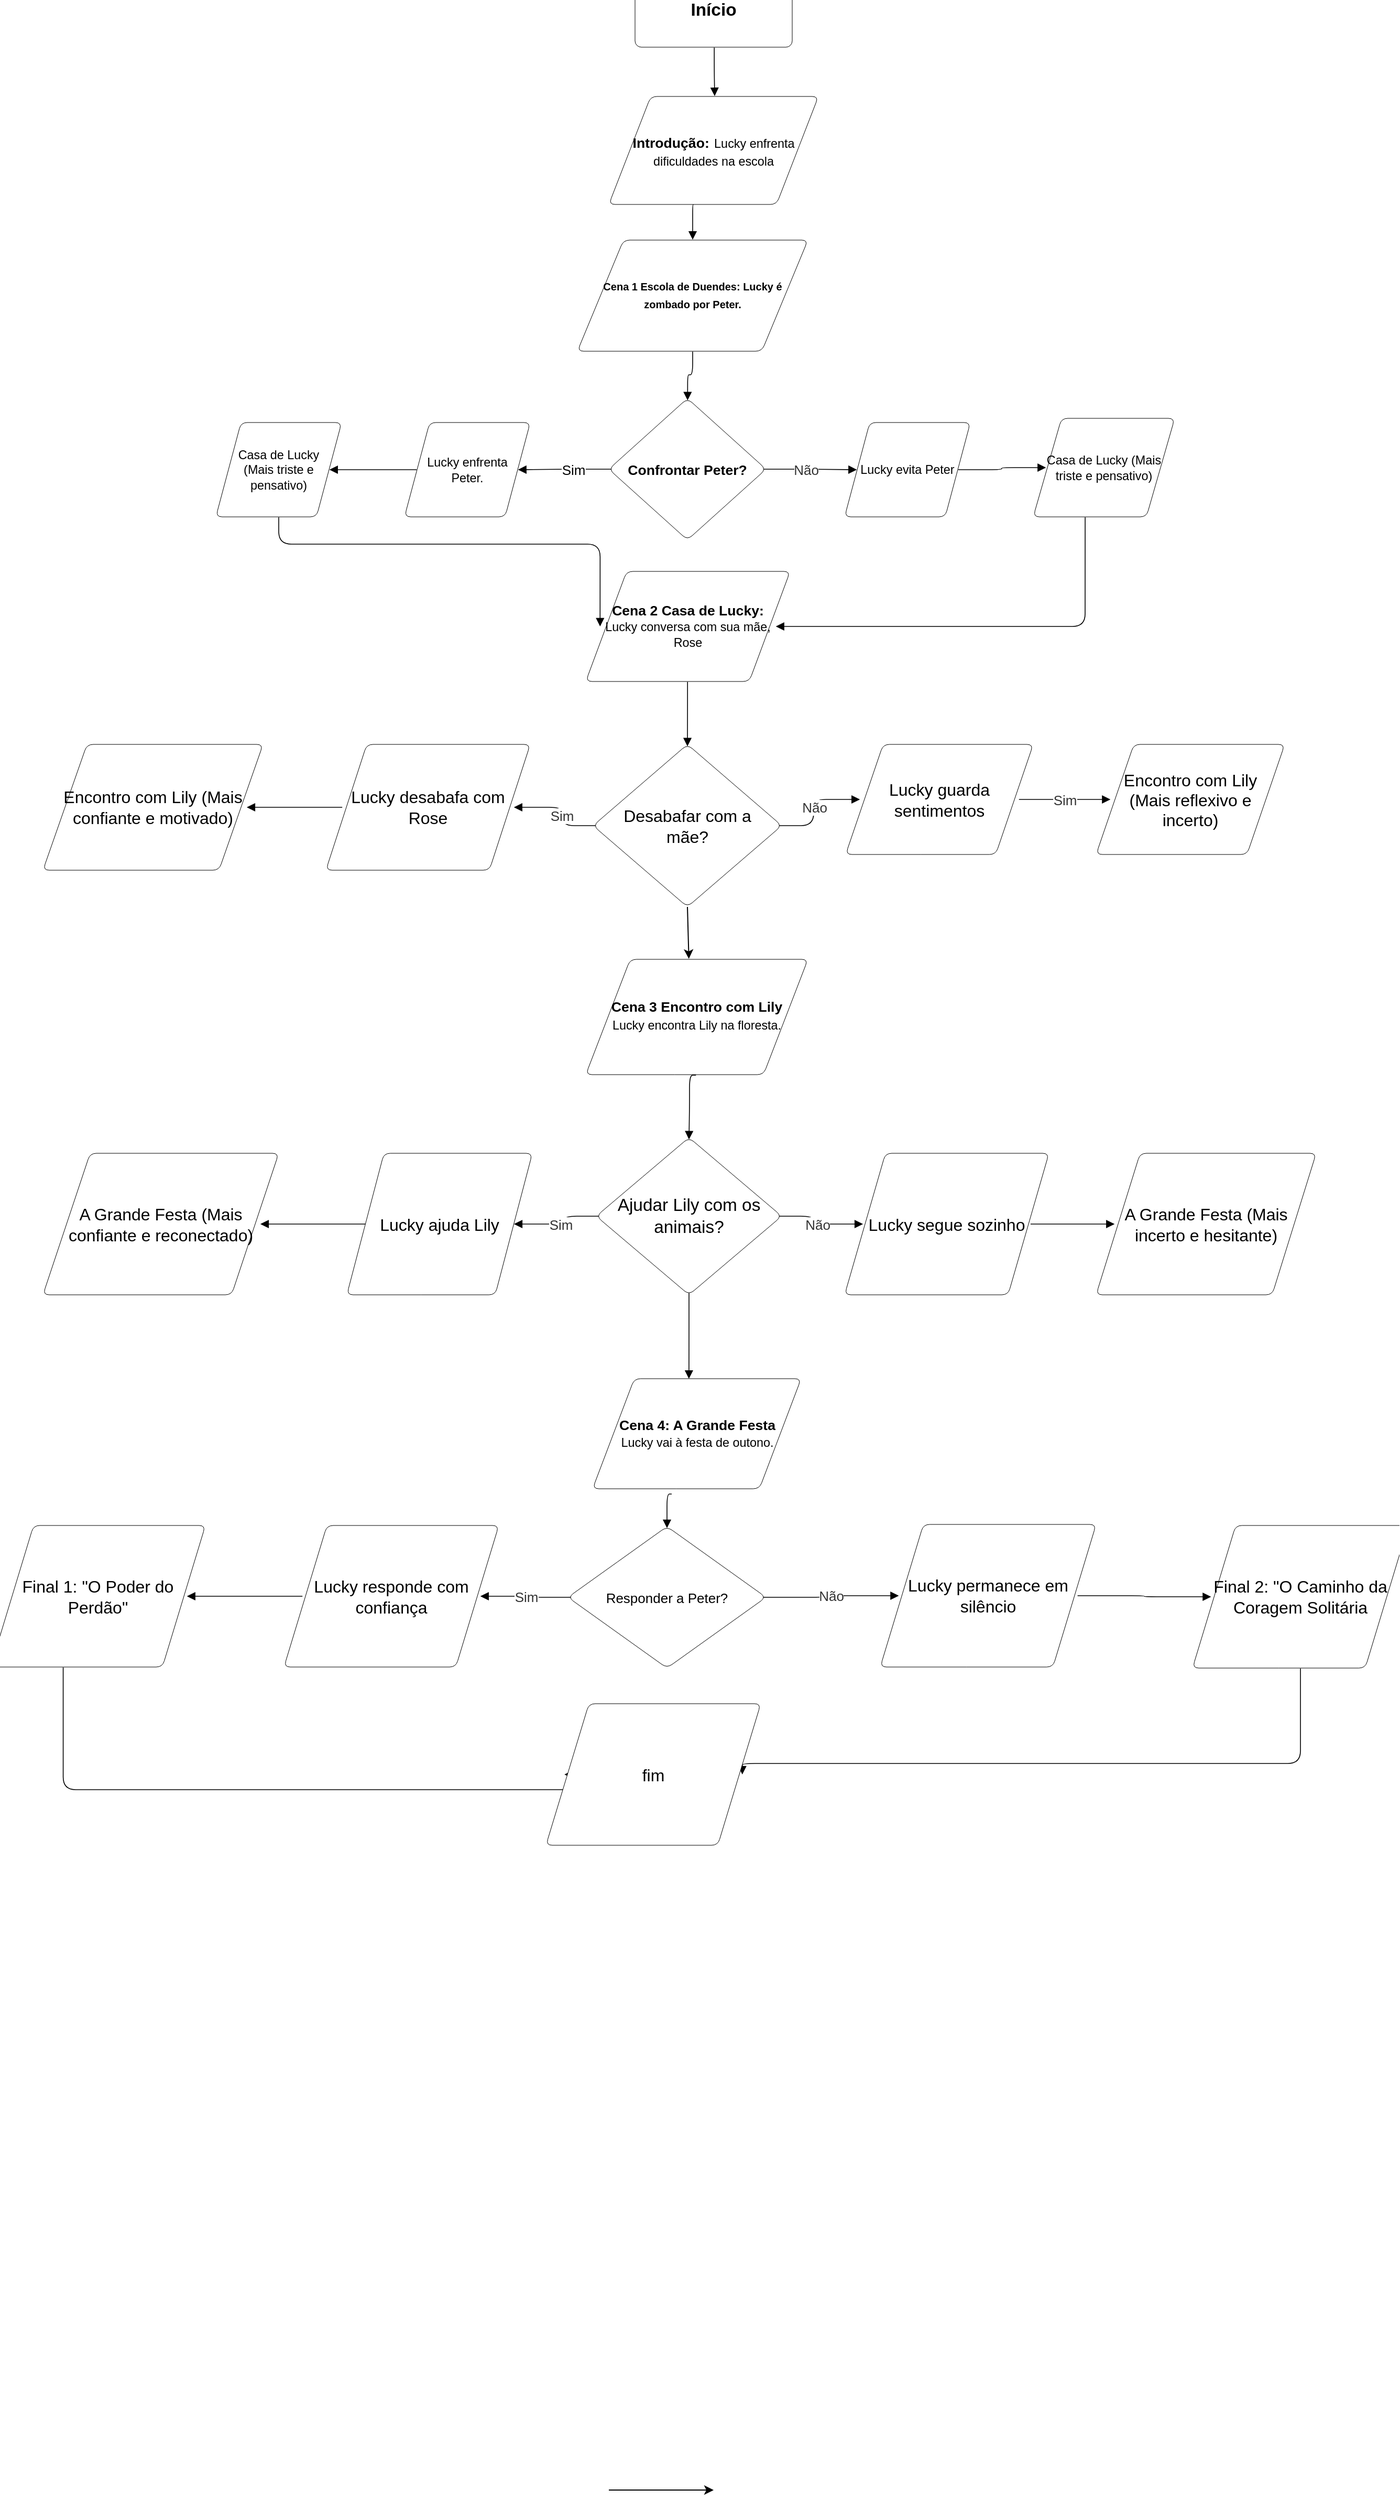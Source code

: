<mxfile version="24.7.17">
  <diagram name="Página-1" id="8E2fJ1K8sBP7UEY2rC10">
    <mxGraphModel dx="4247" dy="5057" grid="1" gridSize="10" guides="1" tooltips="1" connect="1" arrows="1" fold="1" page="1" pageScale="1" pageWidth="827" pageHeight="1169" math="0" shadow="0">
      <root>
        <mxCell id="0" />
        <mxCell id="1" parent="0" />
        <mxCell id="Kh2L771goqjkn-d217NF-56" value="" style="edgeStyle=none;orthogonalLoop=1;jettySize=auto;html=1;rounded=0;" parent="1" edge="1">
          <mxGeometry width="100" relative="1" as="geometry">
            <mxPoint x="270" as="sourcePoint" />
            <mxPoint x="370" as="targetPoint" />
            <Array as="points" />
          </mxGeometry>
        </mxCell>
        <mxCell id="Kh2L771goqjkn-d217NF-57" value="Confrontar Peter?" style="html=1;overflow=block;blockSpacing=1;whiteSpace=wrap;rhombus;fontSize=13.3;fontFamily=Helvetica;fontStyle=1;spacing=3.8;rounded=1;absoluteArcSize=1;arcSize=12;strokeWidth=NaN;lucidId=NB_qjtwegra6;" parent="1" vertex="1">
          <mxGeometry x="270" y="-1995" width="150" height="135" as="geometry" />
        </mxCell>
        <mxCell id="Kh2L771goqjkn-d217NF-58" value="" style="html=1;jettySize=18;whiteSpace=wrap;fontSize=13;fontFamily=Helvetica;strokeOpacity=100;strokeWidth=0.8;rounded=1;arcSize=20;edgeStyle=orthogonalEdgeStyle;startArrow=none;endArrow=block;endFill=1;entryX=0.5;entryY=-0.004;entryPerimeter=0;lucidId=BO_qRQaICLUb;" parent="1" target="Kh2L771goqjkn-d217NF-70" edge="1">
          <mxGeometry width="100" height="100" relative="1" as="geometry">
            <Array as="points">
              <mxPoint x="350" y="-2180" />
              <mxPoint x="350" y="-2162" />
            </Array>
            <mxPoint x="351" y="-2180" as="sourcePoint" />
          </mxGeometry>
        </mxCell>
        <mxCell id="Kh2L771goqjkn-d217NF-59" value="" style="html=1;jettySize=18;whiteSpace=wrap;fontSize=13;strokeOpacity=100;strokeWidth=0.8;rounded=1;arcSize=24;edgeStyle=orthogonalEdgeStyle;startArrow=none;endArrow=block;endFill=1;exitX=0.504;exitY=1.005;exitPerimeter=0;entryX=0.505;entryY=-0.004;entryPerimeter=0;lucidId=MeM~vQsefc6x;" parent="1" source="Kh2L771goqjkn-d217NF-60" target="Kh2L771goqjkn-d217NF-69" edge="1">
          <mxGeometry width="100" height="100" relative="1" as="geometry">
            <Array as="points" />
          </mxGeometry>
        </mxCell>
        <mxCell id="Kh2L771goqjkn-d217NF-60" value="Início" style="html=1;overflow=block;blockSpacing=1;whiteSpace=wrap;fontSize=16.7;fontStyle=1;align=center;spacing=3.8;rounded=1;absoluteArcSize=1;arcSize=12;strokeWidth=NaN;lucidId=biM~4hzzxAMI;" parent="1" vertex="1">
          <mxGeometry x="295" y="-2400" width="150" height="70" as="geometry" />
        </mxCell>
        <mxCell id="Kh2L771goqjkn-d217NF-61" value="" style="html=1;jettySize=18;whiteSpace=wrap;fontSize=13;fontColor=#333333;align=center;strokeOpacity=100;strokeWidth=0.8;rounded=1;arcSize=24;edgeStyle=orthogonalEdgeStyle;startArrow=none;endArrow=block;endFill=1;exitX=0.985;exitY=0.5;exitPerimeter=0;entryX=0.097;entryY=0.5;entryPerimeter=0;lucidId=NzM~akDY1.vK;" parent="1" source="Kh2L771goqjkn-d217NF-57" target="Kh2L771goqjkn-d217NF-72" edge="1">
          <mxGeometry width="100" height="100" relative="1" as="geometry">
            <Array as="points" />
          </mxGeometry>
        </mxCell>
        <mxCell id="Kh2L771goqjkn-d217NF-62" value="Não" style="text;html=1;resizable=0;labelBackgroundColor=default;align=center;verticalAlign=middle;fontColor=#333333;fontSize=13;" parent="Kh2L771goqjkn-d217NF-61" vertex="1">
          <mxGeometry x="-0.11" relative="1" as="geometry" />
        </mxCell>
        <mxCell id="Kh2L771goqjkn-d217NF-63" value="" style="html=1;jettySize=18;whiteSpace=wrap;fontSize=13;strokeOpacity=100;strokeWidth=0.8;rounded=1;arcSize=24;edgeStyle=orthogonalEdgeStyle;startArrow=none;endArrow=block;endFill=1;exitX=0.015;exitY=0.5;exitPerimeter=0;entryX=0.903;entryY=0.5;entryPerimeter=0;lucidId=OzM~hdWl20Rb;" parent="1" source="Kh2L771goqjkn-d217NF-57" target="Kh2L771goqjkn-d217NF-65" edge="1">
          <mxGeometry width="100" height="100" relative="1" as="geometry">
            <Array as="points" />
          </mxGeometry>
        </mxCell>
        <mxCell id="Kh2L771goqjkn-d217NF-64" value="Sim" style="text;html=1;resizable=0;labelBackgroundColor=default;align=center;verticalAlign=middle;fontSize=13;" parent="Kh2L771goqjkn-d217NF-63" vertex="1">
          <mxGeometry x="-0.168" relative="1" as="geometry" />
        </mxCell>
        <mxCell id="Kh2L771goqjkn-d217NF-65" value="Lucky enfrenta Peter." style="html=1;overflow=block;blockSpacing=1;whiteSpace=wrap;shape=parallelogram;perimeter=parallelogramPerimeter;anchorPointDirection=0;fontSize=11.7;align=center;spacing=9;rounded=1;absoluteArcSize=1;arcSize=12;strokeWidth=NaN;lucidId=zHM~WPtFVIfd;" parent="1" vertex="1">
          <mxGeometry x="75" y="-1972" width="120" height="90" as="geometry" />
        </mxCell>
        <mxCell id="Kh2L771goqjkn-d217NF-66" value="&lt;div style=&quot;display: flex; justify-content: center; text-align: center; align-items: baseline; font-size: 0; line-height: 1.25;margin-top: -2px;&quot;&gt;&lt;span&gt;&lt;span style=&quot;font-size:13.3px;color:#000000;font-weight: bold;&quot;&gt;Cena 2 Casa de Lucky:&lt;/span&gt;&lt;span style=&quot;font-size:13.3px;font-weight: bold;&quot;&gt; &lt;/span&gt;&lt;span style=&quot;font-size:11.7px;&quot;&gt;Lucky conversa com sua mãe, Rose&lt;/span&gt;&lt;/span&gt;&lt;/div&gt;" style="html=1;overflow=block;blockSpacing=1;whiteSpace=wrap;shape=parallelogram;perimeter=parallelogramPerimeter;anchorPointDirection=0;fontSize=13;spacing=9;rounded=1;absoluteArcSize=1;arcSize=12;strokeWidth=NaN;lucidId=0HM~-6kfnYHx;" parent="1" vertex="1">
          <mxGeometry x="248" y="-1830" width="195" height="105" as="geometry" />
        </mxCell>
        <mxCell id="Kh2L771goqjkn-d217NF-67" value="" style="html=1;jettySize=18;whiteSpace=wrap;fontSize=13;strokeOpacity=100;strokeWidth=0.8;rounded=1;arcSize=24;edgeStyle=orthogonalEdgeStyle;startArrow=none;endArrow=block;endFill=1;exitX=0.367;exitY=1.004;exitPerimeter=0;entryX=0.93;entryY=0.5;entryPerimeter=0;lucidId=IJM~.AWE~K63;" parent="1" source="Kh2L771goqjkn-d217NF-74" target="Kh2L771goqjkn-d217NF-66" edge="1">
          <mxGeometry width="100" height="100" relative="1" as="geometry">
            <Array as="points">
              <mxPoint x="724" y="-1777" />
            </Array>
          </mxGeometry>
        </mxCell>
        <mxCell id="Kh2L771goqjkn-d217NF-68" value="" style="html=1;jettySize=18;whiteSpace=wrap;fontSize=13;strokeOpacity=100;strokeWidth=0.8;rounded=1;arcSize=24;edgeStyle=orthogonalEdgeStyle;startArrow=none;endArrow=block;endFill=1;exitX=0.5;exitY=1.004;exitPerimeter=0;entryX=0.07;entryY=0.5;entryPerimeter=0;lucidId=2JM~liu9rWu~;" parent="1" source="Kh2L771goqjkn-d217NF-76" target="Kh2L771goqjkn-d217NF-66" edge="1">
          <mxGeometry width="100" height="100" relative="1" as="geometry">
            <Array as="points" />
          </mxGeometry>
        </mxCell>
        <mxCell id="Kh2L771goqjkn-d217NF-69" value="&lt;div style=&quot;display: flex; justify-content: center; text-align: center; align-items: baseline; font-size: 0; line-height: 1.25;margin-top: -2px;&quot;&gt;&lt;span&gt;&lt;span style=&quot;font-size:13.3px;font-weight: bold;&quot;&gt;Introdução:&lt;/span&gt;&lt;span style=&quot;font-size:16.7px;font-weight: bold;&quot;&gt; &lt;/span&gt;&lt;span style=&quot;font-size:11.7px;&quot;&gt;&lt;span style=&quot;font-size:11.7px;&quot;&gt;L&lt;/span&gt;&lt;span style=&quot;font-size:11.7px;color:#000000;&quot;&gt;u&lt;/span&gt;cky enfrenta dificuldades na escola&lt;/span&gt;&lt;/span&gt;&lt;/div&gt;" style="html=1;overflow=block;blockSpacing=1;whiteSpace=wrap;shape=parallelogram;perimeter=parallelogramPerimeter;anchorPointDirection=0;fontSize=13;spacing=3.8;rounded=1;absoluteArcSize=1;arcSize=12;strokeWidth=NaN;lucidId=_LM~PG9yl0T4;" parent="1" vertex="1">
          <mxGeometry x="270" y="-2283" width="200" height="103" as="geometry" />
        </mxCell>
        <mxCell id="Kh2L771goqjkn-d217NF-70" value="&lt;div style=&quot;display: flex; justify-content: center; align-items: baseline; line-height: 1.25; margin-top: -2px;&quot;&gt;&lt;h4 style=&quot;&quot;&gt;&lt;font style=&quot;font-size: 10px;&quot;&gt;&lt;span style=&quot;font-weight: bold;&quot;&gt;Cena 1&amp;nbsp;&lt;/span&gt;&lt;span style=&quot;background-color: initial; font-weight: bold;&quot;&gt;Escola de Duendes:&amp;nbsp;&lt;/span&gt;&lt;span style=&quot;background-color: initial;&quot;&gt;Lucky é zombado por Peter.&lt;/span&gt;&lt;/font&gt;&lt;/h4&gt;&lt;/div&gt;" style="html=1;overflow=block;blockSpacing=1;whiteSpace=wrap;shape=parallelogram;perimeter=parallelogramPerimeter;anchorPointDirection=0;fontSize=13;spacing=3.8;rounded=1;absoluteArcSize=1;arcSize=12;strokeWidth=NaN;lucidId=EOM~F_lI3ayJ;align=center;" parent="1" vertex="1">
          <mxGeometry x="240" y="-2146" width="220" height="106" as="geometry" />
        </mxCell>
        <mxCell id="Kh2L771goqjkn-d217NF-71" value="" style="html=1;jettySize=18;whiteSpace=wrap;fontSize=13;strokeOpacity=100;strokeWidth=0.8;rounded=1;arcSize=24;edgeStyle=orthogonalEdgeStyle;startArrow=none;endArrow=block;endFill=1;exitX=0.5;exitY=1.004;exitPerimeter=0;entryX=0.501;entryY=0.014;entryPerimeter=0;lucidId=8PM~JXvS0LEt;" parent="1" source="Kh2L771goqjkn-d217NF-70" target="Kh2L771goqjkn-d217NF-57" edge="1">
          <mxGeometry width="100" height="100" relative="1" as="geometry">
            <Array as="points" />
          </mxGeometry>
        </mxCell>
        <mxCell id="Kh2L771goqjkn-d217NF-72" value="Lucky evita Peter" style="html=1;overflow=block;blockSpacing=1;whiteSpace=wrap;shape=parallelogram;perimeter=parallelogramPerimeter;anchorPointDirection=0;fontSize=11.7;align=center;spacing=3.8;rounded=1;absoluteArcSize=1;arcSize=12;strokeWidth=NaN;lucidId=LQM~Hq_VE1xd;" parent="1" vertex="1">
          <mxGeometry x="495" y="-1972" width="120" height="90" as="geometry" />
        </mxCell>
        <mxCell id="Kh2L771goqjkn-d217NF-73" value="" style="html=1;jettySize=18;whiteSpace=wrap;fontSize=13;strokeOpacity=100;strokeWidth=0.8;rounded=1;arcSize=24;edgeStyle=orthogonalEdgeStyle;startArrow=none;endArrow=block;endFill=1;exitX=0.903;exitY=0.5;exitPerimeter=0;entryX=0.09;entryY=0.5;entryPerimeter=0;lucidId=3SM~EN6kxlS~;" parent="1" source="Kh2L771goqjkn-d217NF-72" target="Kh2L771goqjkn-d217NF-74" edge="1">
          <mxGeometry width="100" height="100" relative="1" as="geometry">
            <Array as="points" />
          </mxGeometry>
        </mxCell>
        <mxCell id="Kh2L771goqjkn-d217NF-74" value=" Casa de Lucky (Mais triste e pensativo)" style="html=1;overflow=block;blockSpacing=1;whiteSpace=wrap;shape=parallelogram;perimeter=parallelogramPerimeter;anchorPointDirection=0;fontSize=11.7;align=center;spacing=3.8;rounded=1;absoluteArcSize=1;arcSize=12;strokeWidth=NaN;lucidId=3SM~M5S1fSfm;" parent="1" vertex="1">
          <mxGeometry x="675" y="-1976" width="135" height="94" as="geometry" />
        </mxCell>
        <mxCell id="Kh2L771goqjkn-d217NF-75" value="" style="html=1;jettySize=18;whiteSpace=wrap;fontSize=13;strokeOpacity=100;strokeWidth=0.8;rounded=1;arcSize=24;edgeStyle=orthogonalEdgeStyle;startArrow=none;endArrow=block;endFill=1;exitX=0.097;exitY=0.5;exitPerimeter=0;entryX=0.903;entryY=0.5;entryPerimeter=0;lucidId=oTM~sPOKfmT7;" parent="1" source="Kh2L771goqjkn-d217NF-65" target="Kh2L771goqjkn-d217NF-76" edge="1">
          <mxGeometry width="100" height="100" relative="1" as="geometry">
            <Array as="points" />
          </mxGeometry>
        </mxCell>
        <mxCell id="Kh2L771goqjkn-d217NF-76" value="Casa de Lucky (Mais triste e pensativo)" style="html=1;overflow=block;blockSpacing=1;whiteSpace=wrap;shape=parallelogram;perimeter=parallelogramPerimeter;anchorPointDirection=0;fontSize=11.7;align=center;spacing=9;rounded=1;absoluteArcSize=1;arcSize=12;strokeWidth=NaN;lucidId=oTM~Ke9Nxva~;" parent="1" vertex="1">
          <mxGeometry x="-105" y="-1972" width="120" height="90" as="geometry" />
        </mxCell>
        <mxCell id="Kh2L771goqjkn-d217NF-77" value="" style="html=1;jettySize=18;whiteSpace=wrap;fontSize=13;strokeOpacity=100;strokeWidth=0.8;rounded=1;arcSize=24;edgeStyle=orthogonalEdgeStyle;startArrow=none;endArrow=block;endFill=1;exitX=0.498;exitY=1.004;exitPerimeter=0;entryX=0.5;entryY=0.012;entryPerimeter=0;lucidId=IYM~~c7Dk-f2;" parent="1" source="Kh2L771goqjkn-d217NF-66" target="Kh2L771goqjkn-d217NF-78" edge="1">
          <mxGeometry width="100" height="100" relative="1" as="geometry">
            <Array as="points" />
          </mxGeometry>
        </mxCell>
        <mxCell id="Kh2L771goqjkn-d217NF-78" value="Desabafar com a mãe?" style="html=1;overflow=block;blockSpacing=1;whiteSpace=wrap;rhombus;fontSize=16;align=center;spacing=9;rounded=1;absoluteArcSize=1;arcSize=12;strokeWidth=NaN;lucidId=IYM~vgnniuRX;" parent="1" vertex="1">
          <mxGeometry x="255" y="-1665" width="180" height="155" as="geometry" />
        </mxCell>
        <mxCell id="Kh2L771goqjkn-d217NF-79" value="" style="html=1;jettySize=18;whiteSpace=wrap;fontSize=13;fontColor=#333333;align=center;strokeOpacity=100;strokeWidth=0.8;rounded=1;arcSize=24;edgeStyle=orthogonalEdgeStyle;startArrow=none;endArrow=block;endFill=1;exitX=0.014;exitY=0.5;exitPerimeter=0;entryX=0.92;entryY=0.5;entryPerimeter=0;lucidId=e9M~m6AdAqlR;" parent="1" source="Kh2L771goqjkn-d217NF-78" target="Kh2L771goqjkn-d217NF-81" edge="1">
          <mxGeometry width="100" height="100" relative="1" as="geometry">
            <Array as="points" />
          </mxGeometry>
        </mxCell>
        <mxCell id="Kh2L771goqjkn-d217NF-80" value="Sim" style="text;html=1;resizable=0;labelBackgroundColor=default;align=center;verticalAlign=middle;fontColor=#333333;fontSize=13;" parent="Kh2L771goqjkn-d217NF-79" vertex="1">
          <mxGeometry x="-0.121" relative="1" as="geometry" />
        </mxCell>
        <mxCell id="Kh2L771goqjkn-d217NF-81" value="Lucky desabafa com Rose" style="html=1;overflow=block;blockSpacing=1;whiteSpace=wrap;shape=parallelogram;perimeter=parallelogramPerimeter;anchorPointDirection=0;fontSize=16;align=center;spacing=9;rounded=1;absoluteArcSize=1;arcSize=12;strokeWidth=NaN;lucidId=e9M~F1pcCd_s;" parent="1" vertex="1">
          <mxGeometry y="-1665" width="195" height="120" as="geometry" />
        </mxCell>
        <mxCell id="Kh2L771goqjkn-d217NF-82" value="" style="html=1;jettySize=18;whiteSpace=wrap;fontSize=13;fontColor=#333333;align=center;strokeOpacity=100;strokeWidth=0.8;rounded=1;arcSize=24;edgeStyle=orthogonalEdgeStyle;startArrow=none;endArrow=block;endFill=1;exitX=0.986;exitY=0.5;exitPerimeter=0;entryX=0.076;entryY=0.5;entryPerimeter=0;lucidId=g9M~.iqq6sKo;" parent="1" source="Kh2L771goqjkn-d217NF-78" target="Kh2L771goqjkn-d217NF-84" edge="1">
          <mxGeometry width="100" height="100" relative="1" as="geometry">
            <Array as="points" />
          </mxGeometry>
        </mxCell>
        <mxCell id="Kh2L771goqjkn-d217NF-83" value="Não" style="text;html=1;resizable=0;labelBackgroundColor=default;align=center;verticalAlign=middle;fontColor=#333333;fontSize=13;" parent="Kh2L771goqjkn-d217NF-82" vertex="1">
          <mxGeometry relative="1" as="geometry" />
        </mxCell>
        <mxCell id="Kh2L771goqjkn-d217NF-84" value="Lucky guarda sentimentos" style="html=1;overflow=block;blockSpacing=1;whiteSpace=wrap;shape=parallelogram;perimeter=parallelogramPerimeter;anchorPointDirection=0;fontSize=16;align=center;spacing=9;rounded=1;absoluteArcSize=1;arcSize=12;strokeWidth=NaN;lucidId=g9M~kbGRD71W;" parent="1" vertex="1">
          <mxGeometry x="496" y="-1665" width="179" height="105" as="geometry" />
        </mxCell>
        <mxCell id="Kh2L771goqjkn-d217NF-85" value="" style="html=1;jettySize=18;whiteSpace=wrap;fontSize=13;fontColor=#333333;align=center;strokeOpacity=100;strokeWidth=0.8;rounded=1;arcSize=24;edgeStyle=orthogonalEdgeStyle;startArrow=none;endArrow=block;endFill=1;exitX=0.924;exitY=0.5;exitPerimeter=0;entryX=0.076;entryY=0.5;entryPerimeter=0;lucidId=5-M~fHr~krpn;" parent="1" source="Kh2L771goqjkn-d217NF-84" target="Kh2L771goqjkn-d217NF-87" edge="1">
          <mxGeometry width="100" height="100" relative="1" as="geometry">
            <Array as="points" />
          </mxGeometry>
        </mxCell>
        <mxCell id="Kh2L771goqjkn-d217NF-86" value="Sim" style="text;html=1;resizable=0;labelBackgroundColor=default;align=center;verticalAlign=middle;fontColor=#333333;fontSize=13;" parent="Kh2L771goqjkn-d217NF-85" vertex="1">
          <mxGeometry relative="1" as="geometry" />
        </mxCell>
        <mxCell id="Kh2L771goqjkn-d217NF-87" value="Encontro com Lily (Mais reflexivo e incerto)" style="html=1;overflow=block;blockSpacing=1;whiteSpace=wrap;shape=parallelogram;perimeter=parallelogramPerimeter;anchorPointDirection=0;fontSize=16;align=center;spacing=9;rounded=1;absoluteArcSize=1;arcSize=12;strokeWidth=NaN;lucidId=5-M~qlBs5fni;" parent="1" vertex="1">
          <mxGeometry x="735" y="-1665" width="180" height="105" as="geometry" />
        </mxCell>
        <mxCell id="Kh2L771goqjkn-d217NF-88" value="" style="html=1;jettySize=18;whiteSpace=wrap;fontSize=13;strokeOpacity=100;strokeWidth=0.8;rounded=1;arcSize=24;edgeStyle=orthogonalEdgeStyle;startArrow=none;endArrow=block;endFill=1;exitX=0.08;exitY=0.5;exitPerimeter=0;entryX=0.926;entryY=0.5;entryPerimeter=0;lucidId=n.M~.-_tESYc;" parent="1" source="Kh2L771goqjkn-d217NF-81" target="Kh2L771goqjkn-d217NF-89" edge="1">
          <mxGeometry width="100" height="100" relative="1" as="geometry">
            <Array as="points" />
          </mxGeometry>
        </mxCell>
        <mxCell id="Kh2L771goqjkn-d217NF-89" value="Encontro com Lily (Mais confiante e motivado)" style="html=1;overflow=block;blockSpacing=1;whiteSpace=wrap;shape=parallelogram;perimeter=parallelogramPerimeter;anchorPointDirection=0;fontSize=16;align=center;spacing=9;rounded=1;absoluteArcSize=1;arcSize=12;strokeWidth=NaN;lucidId=n.M~IL_akAde;" parent="1" vertex="1">
          <mxGeometry x="-270" y="-1665" width="210" height="120" as="geometry" />
        </mxCell>
        <mxCell id="Kh2L771goqjkn-d217NF-91" value="&lt;div style=&quot;display: flex; justify-content: center; text-align: center; align-items: baseline; font-size: 0; line-height: 1.25;margin-top: -2px;&quot;&gt;&lt;span&gt;&lt;span style=&quot;font-size:13.3px;font-weight: bold;&quot;&gt;Cena 3 Encontro com Lily &lt;/span&gt;&lt;span style=&quot;font-size:11.7px;&quot;&gt;&lt;span style=&quot;font-size:11.7px;&quot;&gt;Lucky encontra Lily na floresta.&lt;/span&gt;&lt;span style=&quot;font-size:11.7px;font-weight: bold;&quot;&gt; &lt;/span&gt;&lt;span style=&quot;font-size:13.3px;font-weight: bold;&quot;&gt; &lt;/span&gt;&lt;/span&gt;&lt;/span&gt;&lt;/div&gt;" style="html=1;overflow=block;blockSpacing=1;whiteSpace=wrap;shape=parallelogram;perimeter=parallelogramPerimeter;anchorPointDirection=0;fontSize=13;spacing=9;rounded=1;absoluteArcSize=1;arcSize=12;strokeWidth=NaN;lucidId=eaN~11haheA5;" parent="1" vertex="1">
          <mxGeometry x="248" y="-1460" width="212" height="110" as="geometry" />
        </mxCell>
        <mxCell id="Kh2L771goqjkn-d217NF-92" value="" style="html=1;jettySize=18;whiteSpace=wrap;fontSize=13;strokeOpacity=100;strokeWidth=0.8;rounded=1;arcSize=24;edgeStyle=orthogonalEdgeStyle;startArrow=none;endArrow=block;endFill=1;exitX=0.496;exitY=1.004;exitPerimeter=0;entryX=0.5;entryY=0.012;entryPerimeter=0;lucidId=NjN~2RXLCikA;" parent="1" source="Kh2L771goqjkn-d217NF-91" target="Kh2L771goqjkn-d217NF-93" edge="1">
          <mxGeometry width="100" height="100" relative="1" as="geometry">
            <Array as="points">
              <mxPoint x="347" y="-1350" />
              <mxPoint x="347" y="-1320" />
              <mxPoint x="347" y="-1320" />
            </Array>
          </mxGeometry>
        </mxCell>
        <mxCell id="Kh2L771goqjkn-d217NF-93" value="Ajudar Lily com os animais?" style="html=1;overflow=block;blockSpacing=1;whiteSpace=wrap;rhombus;fontSize=16.7;align=center;spacing=9;rounded=1;absoluteArcSize=1;arcSize=12;strokeWidth=NaN;lucidId=NjN~290LP1RW;" parent="1" vertex="1">
          <mxGeometry x="258" y="-1290" width="177" height="150" as="geometry" />
        </mxCell>
        <mxCell id="Kh2L771goqjkn-d217NF-94" value="" style="html=1;jettySize=18;whiteSpace=wrap;fontSize=13;fontColor=#333333;align=center;strokeOpacity=100;strokeWidth=0.8;rounded=1;arcSize=24;edgeStyle=orthogonalEdgeStyle;startArrow=none;endArrow=block;endFill=1;exitX=0.014;exitY=0.5;exitPerimeter=0;entryX=0.901;entryY=0.5;entryPerimeter=0;lucidId=jmN~7rKhjhdT;" parent="1" source="Kh2L771goqjkn-d217NF-93" target="Kh2L771goqjkn-d217NF-96" edge="1">
          <mxGeometry width="100" height="100" relative="1" as="geometry">
            <Array as="points" />
          </mxGeometry>
        </mxCell>
        <mxCell id="Kh2L771goqjkn-d217NF-95" value="Sim" style="text;html=1;resizable=0;labelBackgroundColor=default;align=center;verticalAlign=middle;fontColor=#333333;fontSize=13;" parent="Kh2L771goqjkn-d217NF-94" vertex="1">
          <mxGeometry relative="1" as="geometry" />
        </mxCell>
        <mxCell id="Kh2L771goqjkn-d217NF-96" value="Lucky ajuda Lily" style="html=1;overflow=block;blockSpacing=1;whiteSpace=wrap;shape=parallelogram;perimeter=parallelogramPerimeter;anchorPointDirection=0;fontSize=16;align=center;spacing=9;rounded=1;absoluteArcSize=1;arcSize=12;strokeWidth=NaN;lucidId=jmN~GJyPNXPx;" parent="1" vertex="1">
          <mxGeometry x="20" y="-1275" width="177" height="135" as="geometry" />
        </mxCell>
        <mxCell id="Kh2L771goqjkn-d217NF-97" value="" style="html=1;jettySize=18;whiteSpace=wrap;fontSize=13;fontColor=#333333;align=center;strokeOpacity=100;strokeWidth=0.8;rounded=1;arcSize=24;edgeStyle=orthogonalEdgeStyle;startArrow=none;endArrow=block;endFill=1;exitX=0.986;exitY=0.5;exitPerimeter=0;entryX=0.09;entryY=0.5;entryPerimeter=0;lucidId=kmN~LtWa0nAZ;" parent="1" source="Kh2L771goqjkn-d217NF-93" target="Kh2L771goqjkn-d217NF-99" edge="1">
          <mxGeometry width="100" height="100" relative="1" as="geometry">
            <Array as="points" />
          </mxGeometry>
        </mxCell>
        <mxCell id="Kh2L771goqjkn-d217NF-98" value="Não" style="text;html=1;resizable=0;labelBackgroundColor=default;align=center;verticalAlign=middle;fontColor=#333333;fontSize=13;" parent="Kh2L771goqjkn-d217NF-97" vertex="1">
          <mxGeometry relative="1" as="geometry" />
        </mxCell>
        <mxCell id="Kh2L771goqjkn-d217NF-99" value="Lucky segue sozinho" style="html=1;overflow=block;blockSpacing=1;whiteSpace=wrap;shape=parallelogram;perimeter=parallelogramPerimeter;anchorPointDirection=0;fontSize=16;align=center;spacing=9;rounded=1;absoluteArcSize=1;arcSize=12;strokeWidth=NaN;lucidId=kmN~cVlv9GKM;" parent="1" vertex="1">
          <mxGeometry x="495" y="-1275" width="195" height="135" as="geometry" />
        </mxCell>
        <mxCell id="Kh2L771goqjkn-d217NF-100" value="" style="html=1;jettySize=18;whiteSpace=wrap;fontSize=13;strokeOpacity=100;strokeWidth=0.8;rounded=1;arcSize=24;edgeStyle=orthogonalEdgeStyle;startArrow=none;endArrow=block;endFill=1;exitX=0.91;exitY=0.5;exitPerimeter=0;entryX=0.084;entryY=0.5;entryPerimeter=0;lucidId=-nN~1XBgy1Y2;" parent="1" source="Kh2L771goqjkn-d217NF-99" target="Kh2L771goqjkn-d217NF-101" edge="1">
          <mxGeometry width="100" height="100" relative="1" as="geometry">
            <Array as="points" />
          </mxGeometry>
        </mxCell>
        <mxCell id="Kh2L771goqjkn-d217NF-101" value="A Grande Festa (Mais incerto e hesitante)" style="html=1;overflow=block;blockSpacing=1;whiteSpace=wrap;shape=parallelogram;perimeter=parallelogramPerimeter;anchorPointDirection=0;fontSize=16;align=center;spacing=9;rounded=1;absoluteArcSize=1;arcSize=12;strokeWidth=NaN;lucidId=-nN~KdqgvJzY;" parent="1" vertex="1">
          <mxGeometry x="735" y="-1275" width="210" height="135" as="geometry" />
        </mxCell>
        <mxCell id="Kh2L771goqjkn-d217NF-102" value="" style="html=1;jettySize=18;whiteSpace=wrap;fontSize=13;strokeOpacity=100;strokeWidth=0.8;rounded=1;arcSize=24;edgeStyle=orthogonalEdgeStyle;startArrow=none;endArrow=block;endFill=1;exitX=0.099;exitY=0.5;exitPerimeter=0;entryX=0.922;entryY=0.5;entryPerimeter=0;lucidId=~nN~XJ_thgy~;" parent="1" source="Kh2L771goqjkn-d217NF-96" target="Kh2L771goqjkn-d217NF-103" edge="1">
          <mxGeometry width="100" height="100" relative="1" as="geometry">
            <Array as="points" />
          </mxGeometry>
        </mxCell>
        <mxCell id="Kh2L771goqjkn-d217NF-103" value="A Grande Festa (Mais confiante e reconectado)" style="html=1;overflow=block;blockSpacing=1;whiteSpace=wrap;shape=parallelogram;perimeter=parallelogramPerimeter;anchorPointDirection=0;fontSize=16;align=center;spacing=9;rounded=1;absoluteArcSize=1;arcSize=12;strokeWidth=NaN;lucidId=~nN~f22vkt1f;" parent="1" vertex="1">
          <mxGeometry x="-270" y="-1275" width="225" height="135" as="geometry" />
        </mxCell>
        <mxCell id="Kh2L771goqjkn-d217NF-104" value="" style="html=1;jettySize=18;whiteSpace=wrap;fontSize=13;strokeOpacity=100;strokeWidth=0.8;rounded=1;arcSize=24;edgeStyle=orthogonalEdgeStyle;startArrow=none;endArrow=block;endFill=1;exitX=0.5;exitY=0.988;exitPerimeter=0;entryX=0.462;entryY=0.048;lucidId=wuN~v3_XtJV~;entryDx=0;entryDy=0;entryPerimeter=0;" parent="1" source="Kh2L771goqjkn-d217NF-93" edge="1">
          <mxGeometry width="100" height="100" relative="1" as="geometry">
            <Array as="points" />
            <mxPoint x="346.438" y="-1059.96" as="targetPoint" />
          </mxGeometry>
        </mxCell>
        <mxCell id="Kh2L771goqjkn-d217NF-112" value="" style="endArrow=classic;html=1;rounded=0;entryX=0.464;entryY=-0.005;entryDx=0;entryDy=0;entryPerimeter=0;exitX=0.5;exitY=1;exitDx=0;exitDy=0;" parent="1" source="Kh2L771goqjkn-d217NF-78" target="Kh2L771goqjkn-d217NF-91" edge="1">
          <mxGeometry width="50" height="50" relative="1" as="geometry">
            <mxPoint x="320" y="-1480" as="sourcePoint" />
            <mxPoint x="370" y="-1530" as="targetPoint" />
          </mxGeometry>
        </mxCell>
        <mxCell id="Kh2L771goqjkn-d217NF-166" value="&lt;div style=&quot;display: flex; justify-content: center; text-align: center; align-items: baseline; font-size: 0; line-height: 1.25;margin-top: -2px;&quot;&gt;&lt;span&gt;&lt;span style=&quot;font-size:13.3px;font-weight: bold;&quot;&gt;Cena 4: A Grande Festa &lt;/span&gt;&lt;span style=&quot;font-size:11.7px;&quot;&gt;Lucky vai à festa de outono.&lt;/span&gt;&lt;/span&gt;&lt;/div&gt;" style="html=1;overflow=block;blockSpacing=1;whiteSpace=wrap;shape=parallelogram;perimeter=parallelogramPerimeter;anchorPointDirection=0;fontSize=13;spacing=9;rounded=1;absoluteArcSize=1;arcSize=12;strokeWidth=NaN;lucidId=wuN~CwTXMHqO;" parent="1" vertex="1">
          <mxGeometry x="254.5" y="-1060" width="199" height="105" as="geometry" />
        </mxCell>
        <mxCell id="Kh2L771goqjkn-d217NF-167" value="" style="html=1;jettySize=18;whiteSpace=wrap;fontSize=13;strokeOpacity=100;strokeWidth=0.8;rounded=1;arcSize=24;edgeStyle=orthogonalEdgeStyle;startArrow=none;endArrow=block;endFill=1;entryX=0.5;entryY=0.011;entryPerimeter=0;lucidId=3xN~5mW.4qFN;" parent="1" target="Kh2L771goqjkn-d217NF-168" edge="1">
          <mxGeometry width="100" height="100" relative="1" as="geometry">
            <Array as="points" />
            <mxPoint x="330" y="-950" as="sourcePoint" />
          </mxGeometry>
        </mxCell>
        <mxCell id="Kh2L771goqjkn-d217NF-168" value="Responder a Peter?" style="html=1;overflow=block;blockSpacing=1;whiteSpace=wrap;rhombus;fontSize=13;align=center;spacing=9;rounded=1;absoluteArcSize=1;arcSize=12;strokeWidth=NaN;lucidId=3xN~n_MsSniZ;" parent="1" vertex="1">
          <mxGeometry x="231" y="-919" width="189" height="135" as="geometry" />
        </mxCell>
        <mxCell id="Kh2L771goqjkn-d217NF-169" value="" style="html=1;jettySize=18;whiteSpace=wrap;fontSize=13;fontColor=#333333;align=center;strokeOpacity=100;strokeWidth=0.8;rounded=1;arcSize=24;edgeStyle=orthogonalEdgeStyle;startArrow=none;endArrow=block;endFill=1;exitX=0.014;exitY=0.5;exitPerimeter=0;entryX=0.914;entryY=0.5;entryPerimeter=0;lucidId=1PN~O8y9~DC3;" parent="1" source="Kh2L771goqjkn-d217NF-168" target="Kh2L771goqjkn-d217NF-171" edge="1">
          <mxGeometry width="100" height="100" relative="1" as="geometry">
            <Array as="points" />
          </mxGeometry>
        </mxCell>
        <mxCell id="Kh2L771goqjkn-d217NF-170" value="Sim" style="text;html=1;resizable=0;labelBackgroundColor=default;align=center;verticalAlign=middle;fontColor=#333333;fontSize=13;" parent="Kh2L771goqjkn-d217NF-169" vertex="1">
          <mxGeometry relative="1" as="geometry" />
        </mxCell>
        <mxCell id="Kh2L771goqjkn-d217NF-171" value="Lucky responde com confiança" style="html=1;overflow=block;blockSpacing=1;whiteSpace=wrap;shape=parallelogram;perimeter=parallelogramPerimeter;anchorPointDirection=0;fontSize=16;align=center;spacing=9;rounded=1;absoluteArcSize=1;arcSize=12;strokeWidth=NaN;lucidId=1PN~tcWGTmzO;" parent="1" vertex="1">
          <mxGeometry x="-40" y="-920" width="205" height="135" as="geometry" />
        </mxCell>
        <mxCell id="Kh2L771goqjkn-d217NF-172" value="" style="html=1;jettySize=18;whiteSpace=wrap;fontSize=13;fontColor=#333333;align=center;strokeOpacity=100;strokeWidth=0.8;rounded=1;arcSize=24;edgeStyle=orthogonalEdgeStyle;startArrow=none;endArrow=block;endFill=1;exitX=0.986;exitY=0.5;exitPerimeter=0;entryX=0.086;entryY=0.5;entryPerimeter=0;lucidId=3PN~BoFbANZd;" parent="1" source="Kh2L771goqjkn-d217NF-168" target="Kh2L771goqjkn-d217NF-174" edge="1">
          <mxGeometry width="100" height="100" relative="1" as="geometry">
            <Array as="points" />
          </mxGeometry>
        </mxCell>
        <mxCell id="Kh2L771goqjkn-d217NF-173" value="Não" style="text;html=1;resizable=0;labelBackgroundColor=default;align=center;verticalAlign=middle;fontColor=#333333;fontSize=13;" parent="Kh2L771goqjkn-d217NF-172" vertex="1">
          <mxGeometry relative="1" as="geometry" />
        </mxCell>
        <mxCell id="Kh2L771goqjkn-d217NF-174" value="Lucky permanece em silêncio" style="html=1;overflow=block;blockSpacing=1;whiteSpace=wrap;shape=parallelogram;perimeter=parallelogramPerimeter;anchorPointDirection=0;fontSize=16;align=center;spacing=9;rounded=1;absoluteArcSize=1;arcSize=12;strokeWidth=NaN;lucidId=3PN~6dm091VE;" parent="1" vertex="1">
          <mxGeometry x="529" y="-921" width="206" height="136" as="geometry" />
        </mxCell>
        <mxCell id="Kh2L771goqjkn-d217NF-175" value="" style="html=1;jettySize=18;whiteSpace=wrap;fontSize=13;strokeOpacity=100;strokeWidth=0.8;rounded=1;arcSize=24;edgeStyle=orthogonalEdgeStyle;startArrow=none;endArrow=block;endFill=1;exitX=0.086;exitY=0.5;exitPerimeter=0;entryX=0.914;entryY=0.5;entryPerimeter=0;lucidId=iRN~i~b.XAvI;" parent="1" source="Kh2L771goqjkn-d217NF-171" target="Kh2L771goqjkn-d217NF-176" edge="1">
          <mxGeometry width="100" height="100" relative="1" as="geometry">
            <Array as="points" />
          </mxGeometry>
        </mxCell>
        <mxCell id="Kh2L771goqjkn-d217NF-176" value="Final 1: &quot;O Poder do Perdão&quot;" style="html=1;overflow=block;blockSpacing=1;whiteSpace=wrap;shape=parallelogram;perimeter=parallelogramPerimeter;anchorPointDirection=0;fontSize=16;align=center;spacing=9;rounded=1;absoluteArcSize=1;arcSize=12;strokeWidth=NaN;lucidId=iRN~~5O_h.0b;" parent="1" vertex="1">
          <mxGeometry x="-320" y="-920" width="205" height="135" as="geometry" />
        </mxCell>
        <mxCell id="Kh2L771goqjkn-d217NF-177" value="" style="html=1;jettySize=18;whiteSpace=wrap;fontSize=13;strokeOpacity=100;strokeWidth=0.8;rounded=1;arcSize=24;edgeStyle=orthogonalEdgeStyle;startArrow=none;endArrow=block;endFill=1;exitX=0.914;exitY=0.5;exitPerimeter=0;entryX=0.086;entryY=0.5;entryPerimeter=0;lucidId=kRN~9FnSPagO;" parent="1" source="Kh2L771goqjkn-d217NF-174" target="Kh2L771goqjkn-d217NF-178" edge="1">
          <mxGeometry width="100" height="100" relative="1" as="geometry">
            <Array as="points" />
          </mxGeometry>
        </mxCell>
        <mxCell id="Kh2L771goqjkn-d217NF-178" value="Final 2: &quot;O Caminho da Coragem Solitária" style="html=1;overflow=block;blockSpacing=1;whiteSpace=wrap;shape=parallelogram;perimeter=parallelogramPerimeter;anchorPointDirection=0;fontSize=16;align=center;spacing=9;rounded=1;absoluteArcSize=1;arcSize=12;strokeWidth=NaN;lucidId=kRN~MUTEGb27;" parent="1" vertex="1">
          <mxGeometry x="827" y="-920" width="206" height="136" as="geometry" />
        </mxCell>
        <mxCell id="Kh2L771goqjkn-d217NF-179" value="" style="html=1;jettySize=18;whiteSpace=wrap;fontSize=13;strokeOpacity=100;strokeWidth=0.8;rounded=1;arcSize=24;edgeStyle=orthogonalEdgeStyle;startArrow=none;endArrow=block;endFill=1;exitX=0.338;exitY=1.003;exitPerimeter=0;entryX=0.086;entryY=0.5;entryPerimeter=0;lucidId=SRN~jJUA3X6U;" parent="1" source="Kh2L771goqjkn-d217NF-176" target="Kh2L771goqjkn-d217NF-181" edge="1">
          <mxGeometry width="100" height="100" relative="1" as="geometry">
            <Array as="points">
              <mxPoint x="389" y="-668" />
            </Array>
          </mxGeometry>
        </mxCell>
        <mxCell id="Kh2L771goqjkn-d217NF-180" value="" style="html=1;jettySize=18;whiteSpace=wrap;fontSize=13;strokeOpacity=100;strokeWidth=0.8;rounded=1;arcSize=24;edgeStyle=orthogonalEdgeStyle;startArrow=none;endArrow=block;endFill=1;exitX=0.5;exitY=1.003;exitPerimeter=0;entryX=0.914;entryY=0.5;entryPerimeter=0;lucidId=XRN~EpT-kdvS;" parent="1" source="Kh2L771goqjkn-d217NF-178" target="Kh2L771goqjkn-d217NF-181" edge="1">
          <mxGeometry width="100" height="100" relative="1" as="geometry">
            <Array as="points">
              <mxPoint x="930" y="-693" />
            </Array>
          </mxGeometry>
        </mxCell>
        <mxCell id="Kh2L771goqjkn-d217NF-181" value="fim" style="html=1;overflow=block;blockSpacing=1;whiteSpace=wrap;shape=parallelogram;perimeter=parallelogramPerimeter;anchorPointDirection=0;fontSize=16;align=center;spacing=9;rounded=1;absoluteArcSize=1;arcSize=12;strokeWidth=NaN;lucidId=5RN~TexkzqV1;" parent="1" vertex="1">
          <mxGeometry x="210" y="-750" width="205" height="135" as="geometry" />
        </mxCell>
      </root>
    </mxGraphModel>
  </diagram>
</mxfile>
